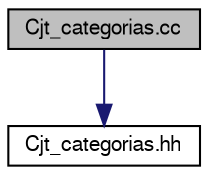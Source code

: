 digraph "Cjt_categorias.cc"
{
 // LATEX_PDF_SIZE
  edge [fontname="FreeSans",fontsize="10",labelfontname="FreeSans",labelfontsize="10"];
  node [fontname="FreeSans",fontsize="10",shape=record];
  Node1 [label="Cjt_categorias.cc",height=0.2,width=0.4,color="black", fillcolor="grey75", style="filled", fontcolor="black",tooltip=" "];
  Node1 -> Node2 [color="midnightblue",fontsize="10",style="solid"];
  Node2 [label="Cjt_categorias.hh",height=0.2,width=0.4,color="black", fillcolor="white", style="filled",URL="$_cjt__categorias_8hh.html",tooltip="Especificación de la clase Cjt_categorias."];
}
